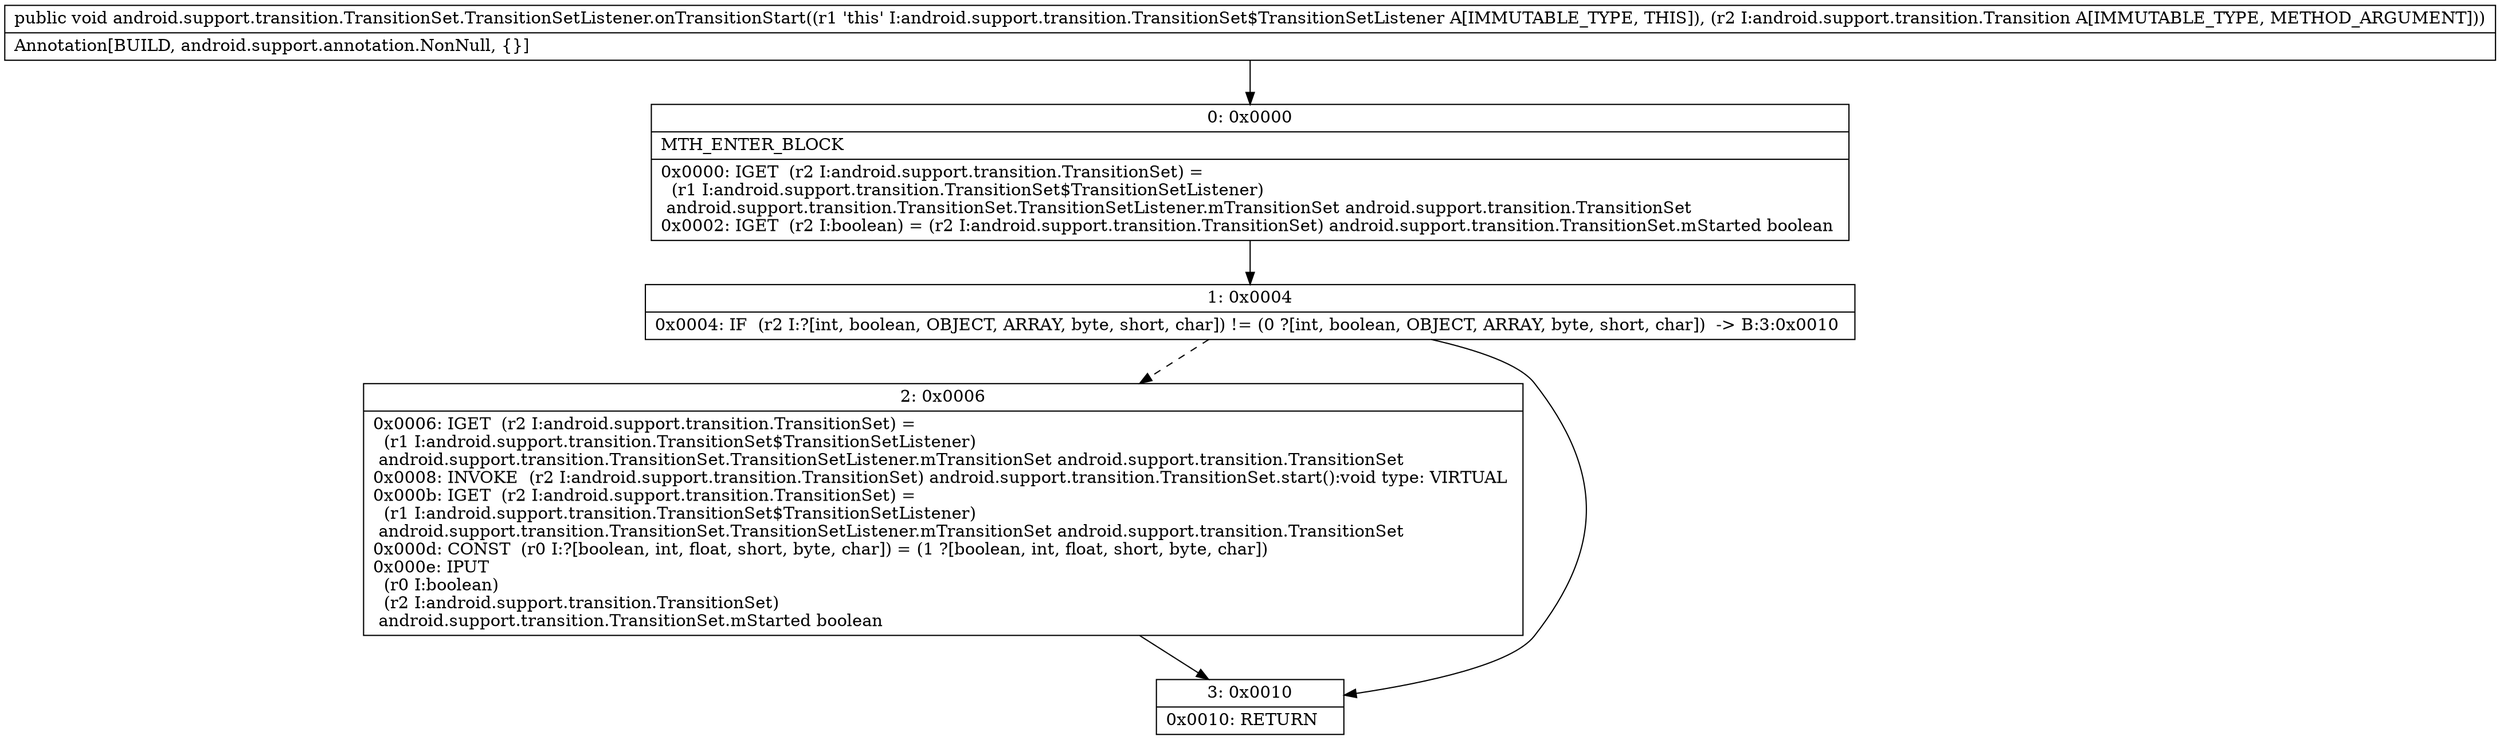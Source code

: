 digraph "CFG forandroid.support.transition.TransitionSet.TransitionSetListener.onTransitionStart(Landroid\/support\/transition\/Transition;)V" {
Node_0 [shape=record,label="{0\:\ 0x0000|MTH_ENTER_BLOCK\l|0x0000: IGET  (r2 I:android.support.transition.TransitionSet) = \l  (r1 I:android.support.transition.TransitionSet$TransitionSetListener)\l android.support.transition.TransitionSet.TransitionSetListener.mTransitionSet android.support.transition.TransitionSet \l0x0002: IGET  (r2 I:boolean) = (r2 I:android.support.transition.TransitionSet) android.support.transition.TransitionSet.mStarted boolean \l}"];
Node_1 [shape=record,label="{1\:\ 0x0004|0x0004: IF  (r2 I:?[int, boolean, OBJECT, ARRAY, byte, short, char]) != (0 ?[int, boolean, OBJECT, ARRAY, byte, short, char])  \-\> B:3:0x0010 \l}"];
Node_2 [shape=record,label="{2\:\ 0x0006|0x0006: IGET  (r2 I:android.support.transition.TransitionSet) = \l  (r1 I:android.support.transition.TransitionSet$TransitionSetListener)\l android.support.transition.TransitionSet.TransitionSetListener.mTransitionSet android.support.transition.TransitionSet \l0x0008: INVOKE  (r2 I:android.support.transition.TransitionSet) android.support.transition.TransitionSet.start():void type: VIRTUAL \l0x000b: IGET  (r2 I:android.support.transition.TransitionSet) = \l  (r1 I:android.support.transition.TransitionSet$TransitionSetListener)\l android.support.transition.TransitionSet.TransitionSetListener.mTransitionSet android.support.transition.TransitionSet \l0x000d: CONST  (r0 I:?[boolean, int, float, short, byte, char]) = (1 ?[boolean, int, float, short, byte, char]) \l0x000e: IPUT  \l  (r0 I:boolean)\l  (r2 I:android.support.transition.TransitionSet)\l android.support.transition.TransitionSet.mStarted boolean \l}"];
Node_3 [shape=record,label="{3\:\ 0x0010|0x0010: RETURN   \l}"];
MethodNode[shape=record,label="{public void android.support.transition.TransitionSet.TransitionSetListener.onTransitionStart((r1 'this' I:android.support.transition.TransitionSet$TransitionSetListener A[IMMUTABLE_TYPE, THIS]), (r2 I:android.support.transition.Transition A[IMMUTABLE_TYPE, METHOD_ARGUMENT]))  | Annotation[BUILD, android.support.annotation.NonNull, \{\}]\l}"];
MethodNode -> Node_0;
Node_0 -> Node_1;
Node_1 -> Node_2[style=dashed];
Node_1 -> Node_3;
Node_2 -> Node_3;
}

